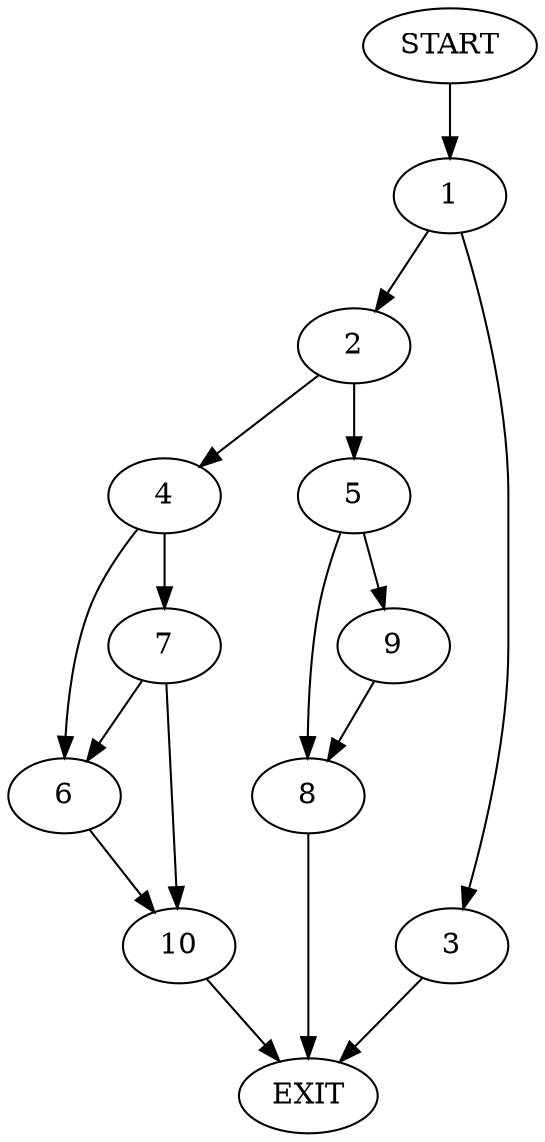 digraph {
0 [label="START"]
11 [label="EXIT"]
0 -> 1
1 -> 2
1 -> 3
2 -> 4
2 -> 5
3 -> 11
4 -> 6
4 -> 7
5 -> 8
5 -> 9
9 -> 8
8 -> 11
7 -> 6
7 -> 10
6 -> 10
10 -> 11
}
